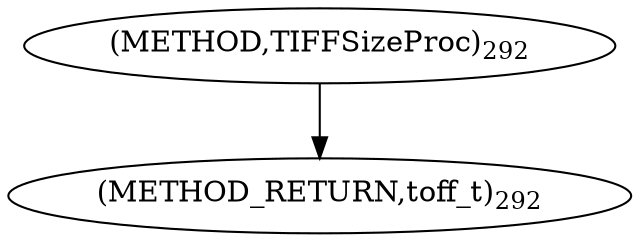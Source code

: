 digraph "TIFFSizeProc" {  
"8324" [label = <(METHOD,TIFFSizeProc)<SUB>292</SUB>> ]
"8326" [label = <(METHOD_RETURN,toff_t)<SUB>292</SUB>> ]
  "8324" -> "8326" 
}

